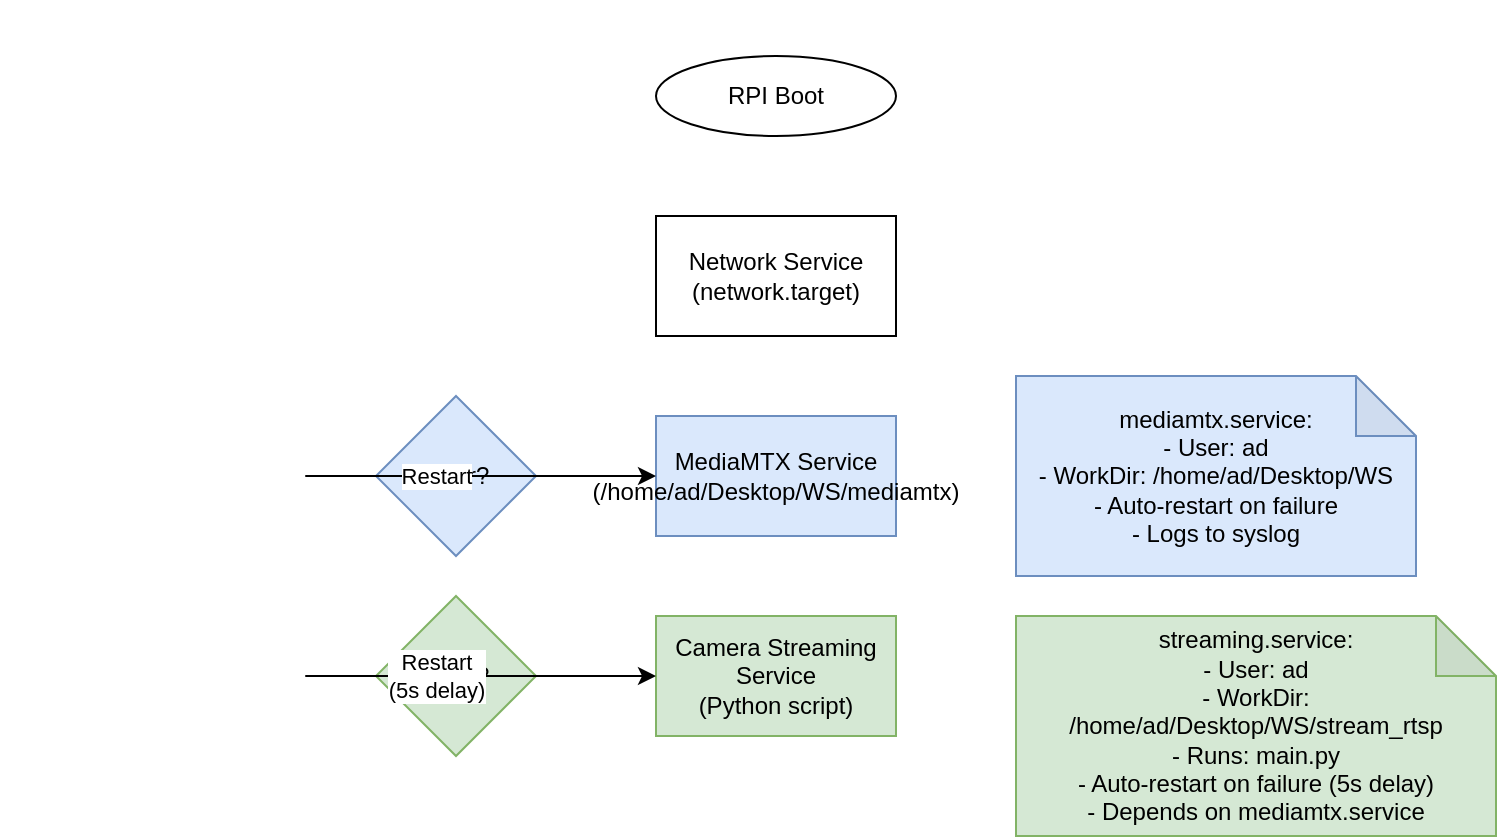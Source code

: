 <mxfile>
    <diagram id="C5RBs43oDa-KdzZeNtuy" name="RPI Service Flow">
        <mxGraphModel dx="1223" dy="898" grid="1" gridSize="10" guides="1" tooltips="1" connect="1" arrows="1" fold="1" page="1" pageScale="1" pageWidth="827" pageHeight="1169" math="0" shadow="0">
            <root>
                <mxCell id="WIyWlLk6GJQsqaUBKTNV-0"/>
                <mxCell id="WIyWlLk6GJQsqaUBKTNV-1" parent="WIyWlLk6GJQsqaUBKTNV-0"/>
                
                <!-- System Boot -->
                <mxCell id="start" value="RPI Boot" style="ellipse;whiteSpace=wrap;html=1;" vertex="1" parent="WIyWlLk6GJQsqaUBKTNV-1">
                    <mxGeometry x="320" y="20" width="120" height="40" as="geometry"/>
                </mxCell>

                <!-- Network Service -->
                <mxCell id="network" value="Network Service&#10;(network.target)" style="rounded=0;whiteSpace=wrap;html=1;" vertex="1" parent="WIyWlLk6GJQsqaUBKTNV-1">
                    <mxGeometry x="320" y="100" width="120" height="60" as="geometry"/>
                </mxCell>

                <!-- MediaMTX Service -->
                <mxCell id="mediamtx" value="MediaMTX Service&#10;(/home/ad/Desktop/WS/mediamtx)" style="rounded=0;whiteSpace=wrap;html=1;fillColor=#dae8fc;strokeColor=#6c8ebf;" vertex="1" parent="WIyWlLk6GJQsqaUBKTNV-1">
                    <mxGeometry x="320" y="200" width="120" height="60" as="geometry"/>
                </mxCell>

                <!-- Streaming Service -->
                <mxCell id="streaming" value="Camera Streaming Service&#10;(Python script)" style="rounded=0;whiteSpace=wrap;html=1;fillColor=#d5e8d4;strokeColor=#82b366;" vertex="1" parent="WIyWlLk6GJQsqaUBKTNV-1">
                    <mxGeometry x="320" y="300" width="120" height="60" as="geometry"/>
                </mxCell>

                <!-- MediaMTX Details -->
                <mxCell id="mediamtx_details" value="mediamtx.service:&#10;- User: ad&#10;- WorkDir: /home/ad/Desktop/WS&#10;- Auto-restart on failure&#10;- Logs to syslog" style="shape=note;whiteSpace=wrap;html=1;backgroundOutline=1;darkOpacity=0.05;fillColor=#dae8fc;strokeColor=#6c8ebf;" vertex="1" parent="WIyWlLk6GJQsqaUBKTNV-1">
                    <mxGeometry x="500" y="180" width="200" height="100" as="geometry"/>
                </mxCell>

                <!-- Streaming Details -->
                <mxCell id="streaming_details" value="streaming.service:&#10;- User: ad&#10;- WorkDir: /home/ad/Desktop/WS/stream_rtsp&#10;- Runs: main.py&#10;- Auto-restart on failure (5s delay)&#10;- Depends on mediamtx.service" style="shape=note;whiteSpace=wrap;html=1;backgroundOutline=1;darkOpacity=0.05;fillColor=#d5e8d4;strokeColor=#82b366;" vertex="1" parent="WIyWlLk6GJQsqaUBKTNV-1">
                    <mxGeometry x="500" y="300" width="240" height="110" as="geometry"/>
                </mxCell>

                <!-- Error Check MediaMTX -->
                <mxCell id="error_mtx" value="Error?" style="rhombus;whiteSpace=wrap;html=1;fillColor=#dae8fc;strokeColor=#6c8ebf;" vertex="1" parent="WIyWlLk6GJQsqaUBKTNV-1">
                    <mxGeometry x="180" y="190" width="80" height="80" as="geometry"/>
                </mxCell>

                <!-- Error Check Streaming -->
                <mxCell id="error_stream" value="Error?" style="rhombus;whiteSpace=wrap;html=1;fillColor=#d5e8d4;strokeColor=#82b366;" vertex="1" parent="WIyWlLk6GJQsqaUBKTNV-1">
                    <mxGeometry x="180" y="290" width="80" height="80" as="geometry"/>
                </mxCell>

                <!-- Connections -->
                <mxCell id="conn1" value="" style="endArrow=classic;html=1;exitX=0.5;exitY=1;entryX=0.5;entryY=0;" edge="1" source="start" target="network" parent="WIyWlLk6GJQsqaUBKTNV-1"/>
                <mxCell id="conn2" value="" style="endArrow=classic;html=1;exitX=0.5;exitY=1;entryX=0.5;entryY=0;" edge="1" source="network" target="mediamtx" parent="WIyWlLk6GJQsqaUBKTNV-1"/>
                <mxCell id="conn3" value="" style="endArrow=classic;html=1;exitX=0.5;exitY=1;entryX=0.5;entryY=0;" edge="1" source="mediamtx" target="streaming" parent="WIyWlLk6GJQsqaUBKTNV-1"/>

                <!-- Error Handling MediaMTX -->
                <mxCell id="err1" value="" style="endArrow=classic;html=1;exitX=0;exitY=0.5;entryX=1;entryY=0.5;" edge="1" source="mediamtx" target="error_mtx" parent="WIyWlLk6GJQsqaUBKTNV-1"/>
                <mxCell id="restart1" value="Restart" style="endArrow=classic;html=1;exitX=0;exitY=0.5;entryX=0;entryY=0.5;" edge="1" source="error_mtx" target="mediamtx" parent="WIyWlLk6GJQsqaUBKTNV-1">
                    <mxGeometry relative="1" as="geometry">
                        <Array as="points">
                            <mxPoint x="140" y="230"/>
                        </Array>
                    </mxGeometry>
                </mxCell>

                <!-- Error Handling Streaming -->
                <mxCell id="err2" value="" style="endArrow=classic;html=1;exitX=0;exitY=0.5;entryX=1;entryY=0.5;" edge="1" source="streaming" target="error_stream" parent="WIyWlLk6GJQsqaUBKTNV-1"/>
                <mxCell id="restart2" value="Restart&#10;(5s delay)" style="endArrow=classic;html=1;exitX=0;exitY=0.5;entryX=0;entryY=0.5;" edge="1" source="error_stream" target="streaming" parent="WIyWlLk6GJQsqaUBKTNV-1">
                    <mxGeometry relative="1" as="geometry">
                        <Array as="points">
                            <mxPoint x="140" y="330"/>
                        </Array>
                    </mxGeometry>
                </mxCell>

            </root>
        </mxGraphModel>
    </diagram>
</mxfile>